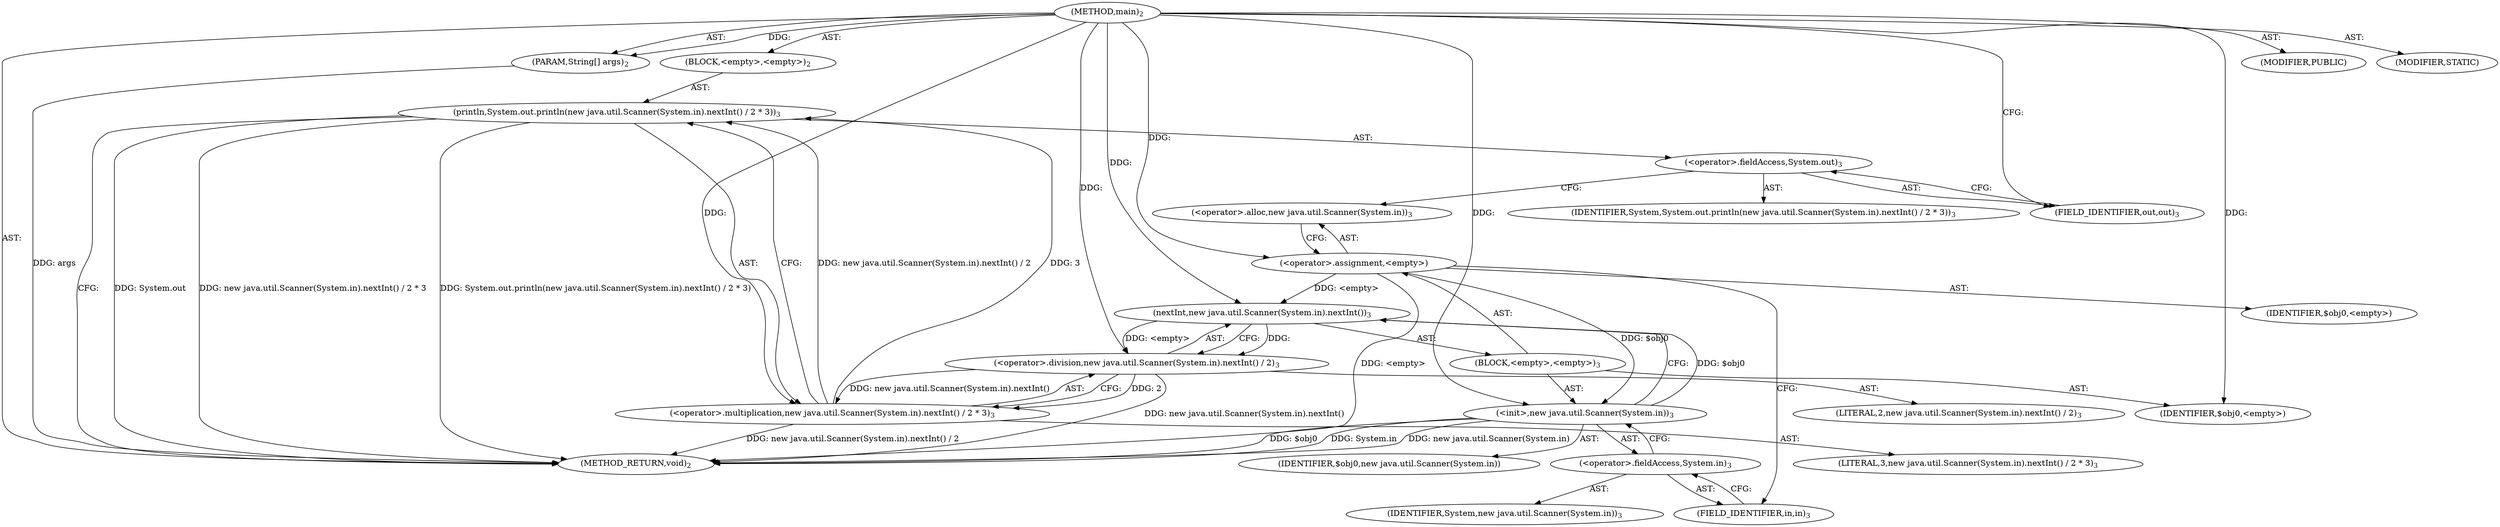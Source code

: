 digraph "main" {  
"17" [label = <(METHOD,main)<SUB>2</SUB>> ]
"18" [label = <(PARAM,String[] args)<SUB>2</SUB>> ]
"19" [label = <(BLOCK,&lt;empty&gt;,&lt;empty&gt;)<SUB>2</SUB>> ]
"20" [label = <(println,System.out.println(new java.util.Scanner(System.in).nextInt() / 2 * 3))<SUB>3</SUB>> ]
"21" [label = <(&lt;operator&gt;.fieldAccess,System.out)<SUB>3</SUB>> ]
"22" [label = <(IDENTIFIER,System,System.out.println(new java.util.Scanner(System.in).nextInt() / 2 * 3))<SUB>3</SUB>> ]
"23" [label = <(FIELD_IDENTIFIER,out,out)<SUB>3</SUB>> ]
"24" [label = <(&lt;operator&gt;.multiplication,new java.util.Scanner(System.in).nextInt() / 2 * 3)<SUB>3</SUB>> ]
"25" [label = <(&lt;operator&gt;.division,new java.util.Scanner(System.in).nextInt() / 2)<SUB>3</SUB>> ]
"26" [label = <(nextInt,new java.util.Scanner(System.in).nextInt())<SUB>3</SUB>> ]
"27" [label = <(BLOCK,&lt;empty&gt;,&lt;empty&gt;)<SUB>3</SUB>> ]
"28" [label = <(&lt;operator&gt;.assignment,&lt;empty&gt;)> ]
"29" [label = <(IDENTIFIER,$obj0,&lt;empty&gt;)> ]
"30" [label = <(&lt;operator&gt;.alloc,new java.util.Scanner(System.in))<SUB>3</SUB>> ]
"31" [label = <(&lt;init&gt;,new java.util.Scanner(System.in))<SUB>3</SUB>> ]
"32" [label = <(IDENTIFIER,$obj0,new java.util.Scanner(System.in))> ]
"33" [label = <(&lt;operator&gt;.fieldAccess,System.in)<SUB>3</SUB>> ]
"34" [label = <(IDENTIFIER,System,new java.util.Scanner(System.in))<SUB>3</SUB>> ]
"35" [label = <(FIELD_IDENTIFIER,in,in)<SUB>3</SUB>> ]
"36" [label = <(IDENTIFIER,$obj0,&lt;empty&gt;)> ]
"37" [label = <(LITERAL,2,new java.util.Scanner(System.in).nextInt() / 2)<SUB>3</SUB>> ]
"38" [label = <(LITERAL,3,new java.util.Scanner(System.in).nextInt() / 2 * 3)<SUB>3</SUB>> ]
"39" [label = <(MODIFIER,PUBLIC)> ]
"40" [label = <(MODIFIER,STATIC)> ]
"41" [label = <(METHOD_RETURN,void)<SUB>2</SUB>> ]
  "17" -> "18"  [ label = "AST: "] 
  "17" -> "19"  [ label = "AST: "] 
  "17" -> "39"  [ label = "AST: "] 
  "17" -> "40"  [ label = "AST: "] 
  "17" -> "41"  [ label = "AST: "] 
  "19" -> "20"  [ label = "AST: "] 
  "20" -> "21"  [ label = "AST: "] 
  "20" -> "24"  [ label = "AST: "] 
  "21" -> "22"  [ label = "AST: "] 
  "21" -> "23"  [ label = "AST: "] 
  "24" -> "25"  [ label = "AST: "] 
  "24" -> "38"  [ label = "AST: "] 
  "25" -> "26"  [ label = "AST: "] 
  "25" -> "37"  [ label = "AST: "] 
  "26" -> "27"  [ label = "AST: "] 
  "27" -> "28"  [ label = "AST: "] 
  "27" -> "31"  [ label = "AST: "] 
  "27" -> "36"  [ label = "AST: "] 
  "28" -> "29"  [ label = "AST: "] 
  "28" -> "30"  [ label = "AST: "] 
  "31" -> "32"  [ label = "AST: "] 
  "31" -> "33"  [ label = "AST: "] 
  "33" -> "34"  [ label = "AST: "] 
  "33" -> "35"  [ label = "AST: "] 
  "20" -> "41"  [ label = "CFG: "] 
  "21" -> "30"  [ label = "CFG: "] 
  "24" -> "20"  [ label = "CFG: "] 
  "23" -> "21"  [ label = "CFG: "] 
  "25" -> "24"  [ label = "CFG: "] 
  "26" -> "25"  [ label = "CFG: "] 
  "28" -> "35"  [ label = "CFG: "] 
  "31" -> "26"  [ label = "CFG: "] 
  "30" -> "28"  [ label = "CFG: "] 
  "33" -> "31"  [ label = "CFG: "] 
  "35" -> "33"  [ label = "CFG: "] 
  "17" -> "23"  [ label = "CFG: "] 
  "18" -> "41"  [ label = "DDG: args"] 
  "20" -> "41"  [ label = "DDG: System.out"] 
  "28" -> "41"  [ label = "DDG: &lt;empty&gt;"] 
  "31" -> "41"  [ label = "DDG: $obj0"] 
  "31" -> "41"  [ label = "DDG: System.in"] 
  "31" -> "41"  [ label = "DDG: new java.util.Scanner(System.in)"] 
  "25" -> "41"  [ label = "DDG: new java.util.Scanner(System.in).nextInt()"] 
  "24" -> "41"  [ label = "DDG: new java.util.Scanner(System.in).nextInt() / 2"] 
  "20" -> "41"  [ label = "DDG: new java.util.Scanner(System.in).nextInt() / 2 * 3"] 
  "20" -> "41"  [ label = "DDG: System.out.println(new java.util.Scanner(System.in).nextInt() / 2 * 3)"] 
  "17" -> "18"  [ label = "DDG: "] 
  "24" -> "20"  [ label = "DDG: new java.util.Scanner(System.in).nextInt() / 2"] 
  "24" -> "20"  [ label = "DDG: 3"] 
  "25" -> "24"  [ label = "DDG: new java.util.Scanner(System.in).nextInt()"] 
  "25" -> "24"  [ label = "DDG: 2"] 
  "17" -> "24"  [ label = "DDG: "] 
  "26" -> "25"  [ label = "DDG: &lt;empty&gt;"] 
  "26" -> "25"  [ label = "DDG: "] 
  "17" -> "25"  [ label = "DDG: "] 
  "28" -> "26"  [ label = "DDG: &lt;empty&gt;"] 
  "31" -> "26"  [ label = "DDG: $obj0"] 
  "17" -> "26"  [ label = "DDG: "] 
  "17" -> "28"  [ label = "DDG: "] 
  "17" -> "36"  [ label = "DDG: "] 
  "28" -> "31"  [ label = "DDG: $obj0"] 
  "17" -> "31"  [ label = "DDG: "] 
}
